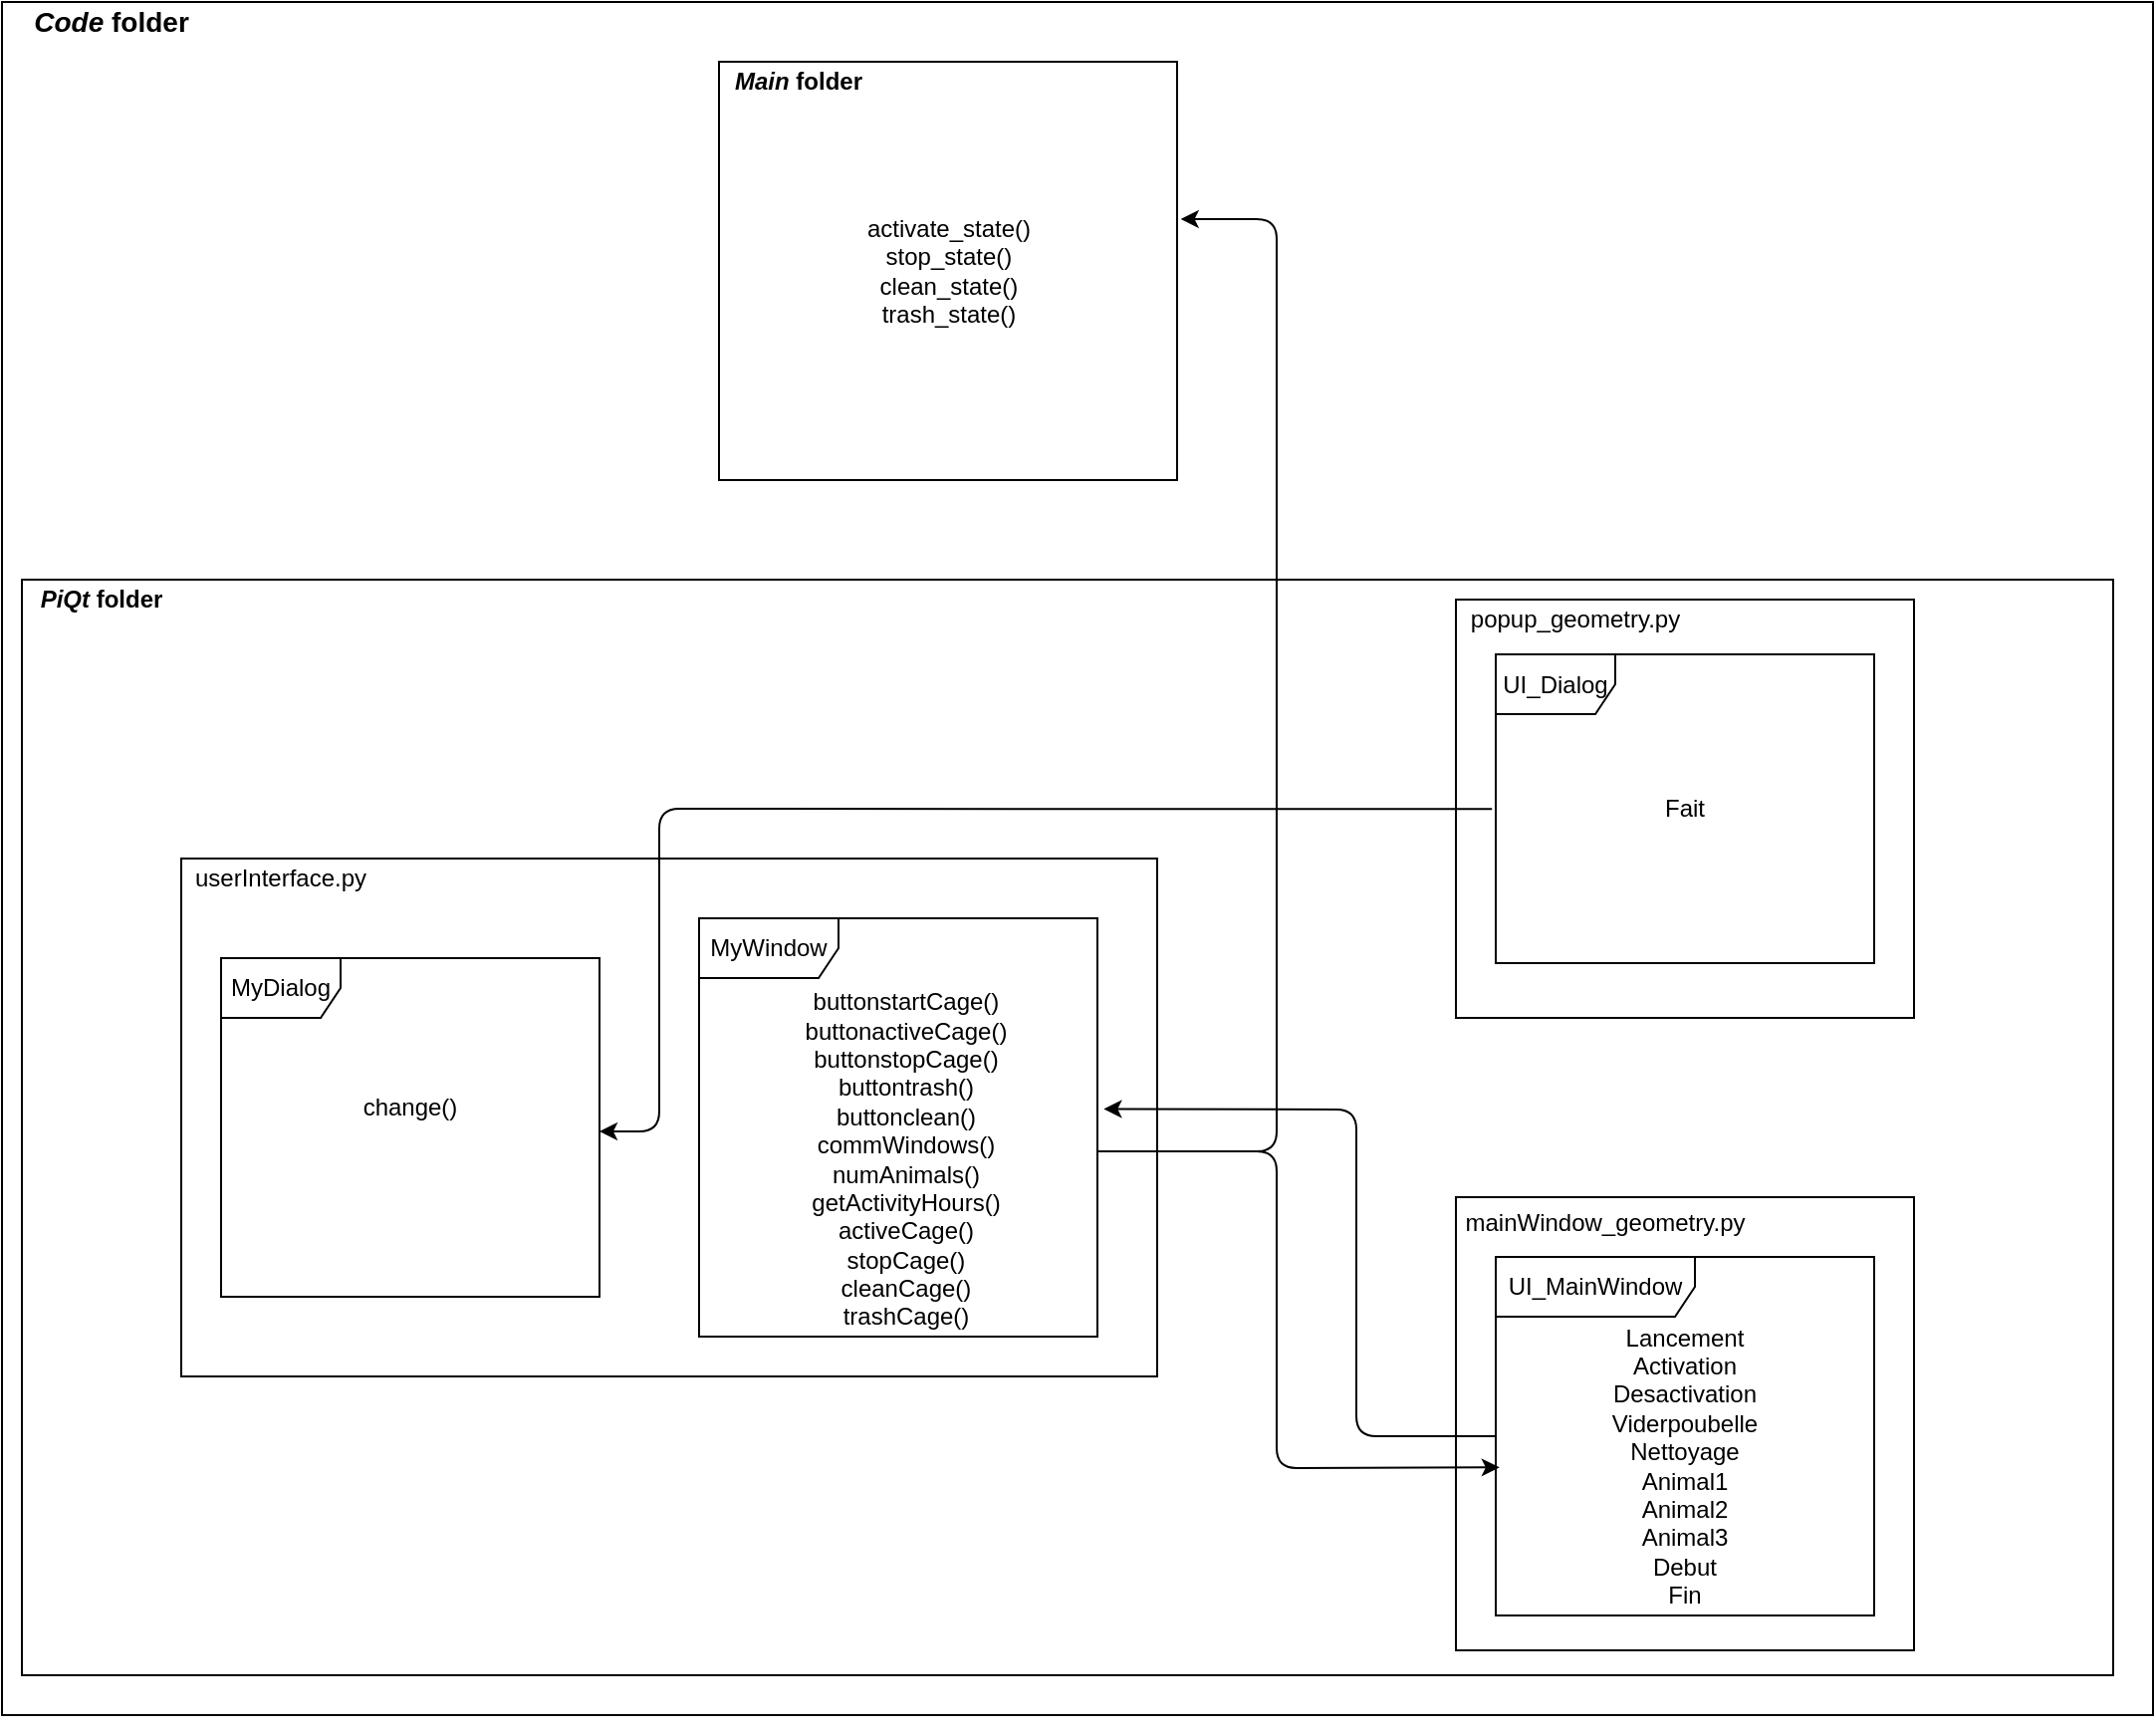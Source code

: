 <mxfile version="17.4.2" type="device"><diagram id="aNPhVQ1FkeG5l6xu-OS3" name="Page-1"><mxGraphModel dx="1203" dy="817" grid="1" gridSize="10" guides="1" tooltips="1" connect="1" arrows="1" fold="1" page="1" pageScale="1" pageWidth="1100" pageHeight="850" math="0" shadow="0"><root><mxCell id="0"/><mxCell id="1" parent="0"/><mxCell id="ZwIaBdqps6oMOCxMoXOa-2" value="" style="rounded=0;whiteSpace=wrap;html=1;" parent="1" vertex="1"><mxGeometry x="10" width="1080" height="860" as="geometry"/></mxCell><mxCell id="ZwIaBdqps6oMOCxMoXOa-7" value="" style="rounded=0;whiteSpace=wrap;html=1;" parent="1" vertex="1"><mxGeometry x="370" y="30" width="230" height="210" as="geometry"/></mxCell><mxCell id="ZwIaBdqps6oMOCxMoXOa-8" value="&lt;b&gt;&lt;i&gt;Main&lt;/i&gt; folder&lt;/b&gt;" style="text;html=1;strokeColor=none;fillColor=none;align=center;verticalAlign=middle;whiteSpace=wrap;rounded=0;" parent="1" vertex="1"><mxGeometry x="370" y="30" width="80" height="20" as="geometry"/></mxCell><mxCell id="ZwIaBdqps6oMOCxMoXOa-25" value="activate_state()&lt;br&gt;stop_state()&lt;br&gt;clean_state()&lt;br&gt;trash_state()" style="text;html=1;strokeColor=none;fillColor=none;align=center;verticalAlign=middle;whiteSpace=wrap;rounded=0;" parent="1" vertex="1"><mxGeometry x="442.5" y="95" width="85" height="80" as="geometry"/></mxCell><mxCell id="ZwIaBdqps6oMOCxMoXOa-28" value="" style="rounded=0;whiteSpace=wrap;html=1;" parent="1" vertex="1"><mxGeometry x="20" y="290" width="1050" height="550" as="geometry"/></mxCell><mxCell id="ZwIaBdqps6oMOCxMoXOa-27" value="&lt;b&gt;&lt;font style=&quot;font-size: 14px&quot;&gt;&lt;i&gt;Code&lt;/i&gt; folder&lt;/font&gt;&lt;/b&gt;" style="text;html=1;strokeColor=none;fillColor=none;align=center;verticalAlign=middle;whiteSpace=wrap;rounded=0;" parent="1" vertex="1"><mxGeometry x="10" width="110" height="20" as="geometry"/></mxCell><mxCell id="ZwIaBdqps6oMOCxMoXOa-3" value="" style="rounded=0;whiteSpace=wrap;html=1;" parent="1" vertex="1"><mxGeometry x="100" y="430" width="490" height="260" as="geometry"/></mxCell><mxCell id="ZwIaBdqps6oMOCxMoXOa-4" value="userInterface.py" style="text;html=1;strokeColor=none;fillColor=none;align=center;verticalAlign=middle;whiteSpace=wrap;rounded=0;" parent="1" vertex="1"><mxGeometry x="100" y="430" width="100" height="20" as="geometry"/></mxCell><mxCell id="ZwIaBdqps6oMOCxMoXOa-5" value="" style="rounded=0;whiteSpace=wrap;html=1;" parent="1" vertex="1"><mxGeometry x="740" y="300" width="230" height="210" as="geometry"/></mxCell><mxCell id="ZwIaBdqps6oMOCxMoXOa-10" value="" style="rounded=0;whiteSpace=wrap;html=1;" parent="1" vertex="1"><mxGeometry x="740" y="600" width="230" height="227.5" as="geometry"/></mxCell><mxCell id="ZwIaBdqps6oMOCxMoXOa-9" value="mainWindow_geometry.py" style="text;html=1;strokeColor=none;fillColor=none;align=center;verticalAlign=middle;whiteSpace=wrap;rounded=0;" parent="1" vertex="1"><mxGeometry x="740" y="602.5" width="150" height="20" as="geometry"/></mxCell><mxCell id="ZwIaBdqps6oMOCxMoXOa-12" value="MyWindow" style="shape=umlFrame;whiteSpace=wrap;html=1;width=70;height=30;" parent="1" vertex="1"><mxGeometry x="360" y="460" width="200" height="210" as="geometry"/></mxCell><mxCell id="ZwIaBdqps6oMOCxMoXOa-14" value="buttonstartCage()&lt;br&gt;buttonactiveCage()&lt;br&gt;buttonstopCage()&lt;br&gt;buttontrash()&lt;br&gt;buttonclean()&lt;br&gt;commWindows()&lt;br&gt;numAnimals()&lt;br&gt;getActivityHours()&lt;br&gt;activeCage()&lt;br&gt;stopCage()&lt;br&gt;cleanCage()&lt;br&gt;trashCage()" style="text;html=1;strokeColor=none;fillColor=none;align=center;verticalAlign=middle;whiteSpace=wrap;rounded=0;" parent="1" vertex="1"><mxGeometry x="401.25" y="490" width="126.25" height="182.5" as="geometry"/></mxCell><mxCell id="ZwIaBdqps6oMOCxMoXOa-18" value="UI_Dialog" style="shape=umlFrame;whiteSpace=wrap;html=1;" parent="1" vertex="1"><mxGeometry x="760" y="327.5" width="190" height="155" as="geometry"/></mxCell><mxCell id="ZwIaBdqps6oMOCxMoXOa-20" value="Fait" style="text;html=1;strokeColor=none;fillColor=none;align=center;verticalAlign=middle;whiteSpace=wrap;rounded=0;" parent="1" vertex="1"><mxGeometry x="835" y="395" width="40" height="20" as="geometry"/></mxCell><mxCell id="ZwIaBdqps6oMOCxMoXOa-23" value="" style="endArrow=classic;html=1;entryX=0.01;entryY=0.587;entryDx=0;entryDy=0;entryPerimeter=0;" parent="1" target="ZwIaBdqps6oMOCxMoXOa-19" edge="1"><mxGeometry width="50" height="50" relative="1" as="geometry"><mxPoint x="560" y="577" as="sourcePoint"/><mxPoint x="730" y="520" as="targetPoint"/><Array as="points"><mxPoint x="650" y="577"/><mxPoint x="650" y="736"/></Array></mxGeometry></mxCell><mxCell id="ZwIaBdqps6oMOCxMoXOa-24" value="" style="endArrow=classic;html=1;entryX=-0.01;entryY=0.501;entryDx=0;entryDy=0;entryPerimeter=0;exitX=-0.01;exitY=0.501;exitDx=0;exitDy=0;exitPerimeter=0;" parent="1" edge="1" source="ZwIaBdqps6oMOCxMoXOa-18"><mxGeometry width="50" height="50" relative="1" as="geometry"><mxPoint x="750" y="430" as="sourcePoint"/><mxPoint x="310" y="567" as="targetPoint"/><Array as="points"><mxPoint x="340" y="405"/><mxPoint x="340" y="567"/></Array></mxGeometry></mxCell><mxCell id="ZwIaBdqps6oMOCxMoXOa-26" value="" style="endArrow=classic;html=1;entryX=1.008;entryY=0.376;entryDx=0;entryDy=0;entryPerimeter=0;" parent="1" target="ZwIaBdqps6oMOCxMoXOa-7" edge="1"><mxGeometry width="50" height="50" relative="1" as="geometry"><mxPoint x="560" y="577" as="sourcePoint"/><mxPoint x="750" y="330" as="targetPoint"/><Array as="points"><mxPoint x="650" y="577"/><mxPoint x="650" y="109"/></Array></mxGeometry></mxCell><mxCell id="ZwIaBdqps6oMOCxMoXOa-11" value="MyDialog" style="shape=umlFrame;whiteSpace=wrap;html=1;" parent="1" vertex="1"><mxGeometry x="120" y="480" width="190" height="170" as="geometry"/></mxCell><mxCell id="ZwIaBdqps6oMOCxMoXOa-13" value="change()" style="text;html=1;strokeColor=none;fillColor=none;align=center;verticalAlign=middle;whiteSpace=wrap;rounded=0;" parent="1" vertex="1"><mxGeometry x="195" y="545" width="40" height="20" as="geometry"/></mxCell><mxCell id="ZwIaBdqps6oMOCxMoXOa-31" value="&lt;b&gt;&lt;i&gt;PiQt&lt;/i&gt; folder&lt;/b&gt;" style="text;html=1;strokeColor=none;fillColor=none;align=center;verticalAlign=middle;whiteSpace=wrap;rounded=0;" parent="1" vertex="1"><mxGeometry x="20" y="290" width="80" height="20" as="geometry"/></mxCell><mxCell id="ZwIaBdqps6oMOCxMoXOa-32" style="edgeStyle=orthogonalEdgeStyle;rounded=0;orthogonalLoop=1;jettySize=auto;html=1;exitX=0.5;exitY=1;exitDx=0;exitDy=0;" parent="1" source="ZwIaBdqps6oMOCxMoXOa-2" target="ZwIaBdqps6oMOCxMoXOa-2" edge="1"><mxGeometry relative="1" as="geometry"/></mxCell><mxCell id="ZwIaBdqps6oMOCxMoXOa-6" value="popup_geometry.py" style="text;html=1;strokeColor=none;fillColor=none;align=center;verticalAlign=middle;whiteSpace=wrap;rounded=0;" parent="1" vertex="1"><mxGeometry x="740" y="300" width="120" height="20" as="geometry"/></mxCell><mxCell id="ZwIaBdqps6oMOCxMoXOa-19" value="UI_MainWindow" style="shape=umlFrame;whiteSpace=wrap;html=1;width=100;height=30;" parent="1" vertex="1"><mxGeometry x="760" y="630" width="190" height="180" as="geometry"/></mxCell><mxCell id="ZwIaBdqps6oMOCxMoXOa-21" value="Lancement&lt;br&gt;Activation&lt;br&gt;Desactivation&lt;br&gt;Viderpoubelle&lt;br&gt;Nettoyage&lt;br&gt;Animal1&lt;br&gt;Animal2&lt;br&gt;Animal3&lt;br&gt;Debut&lt;br&gt;Fin" style="text;html=1;strokeColor=none;fillColor=none;align=center;verticalAlign=middle;whiteSpace=wrap;rounded=0;" parent="1" vertex="1"><mxGeometry x="806.25" y="660" width="97.5" height="150" as="geometry"/></mxCell><mxCell id="N0HwzUSyhy1GvfNhyA5Z-3" value="" style="endArrow=classic;html=1;rounded=1;entryX=1.016;entryY=0.456;entryDx=0;entryDy=0;entryPerimeter=0;" edge="1" parent="1" target="ZwIaBdqps6oMOCxMoXOa-12"><mxGeometry width="50" height="50" relative="1" as="geometry"><mxPoint x="760" y="720" as="sourcePoint"/><mxPoint x="580" y="390" as="targetPoint"/><Array as="points"><mxPoint x="690" y="720"/><mxPoint x="690" y="556"/></Array></mxGeometry></mxCell></root></mxGraphModel></diagram></mxfile>